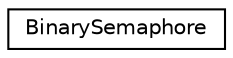 digraph "Graphical Class Hierarchy"
{
  edge [fontname="Helvetica",fontsize="10",labelfontname="Helvetica",labelfontsize="10"];
  node [fontname="Helvetica",fontsize="10",shape=record];
  rankdir="LR";
  Node1 [label="BinarySemaphore",height=0.2,width=0.4,color="black", fillcolor="white", style="filled",URL="$class_binary_semaphore.html",tooltip="A C++ wrapper around the BinarySemaphore provided by FreeRTOS. "];
}
